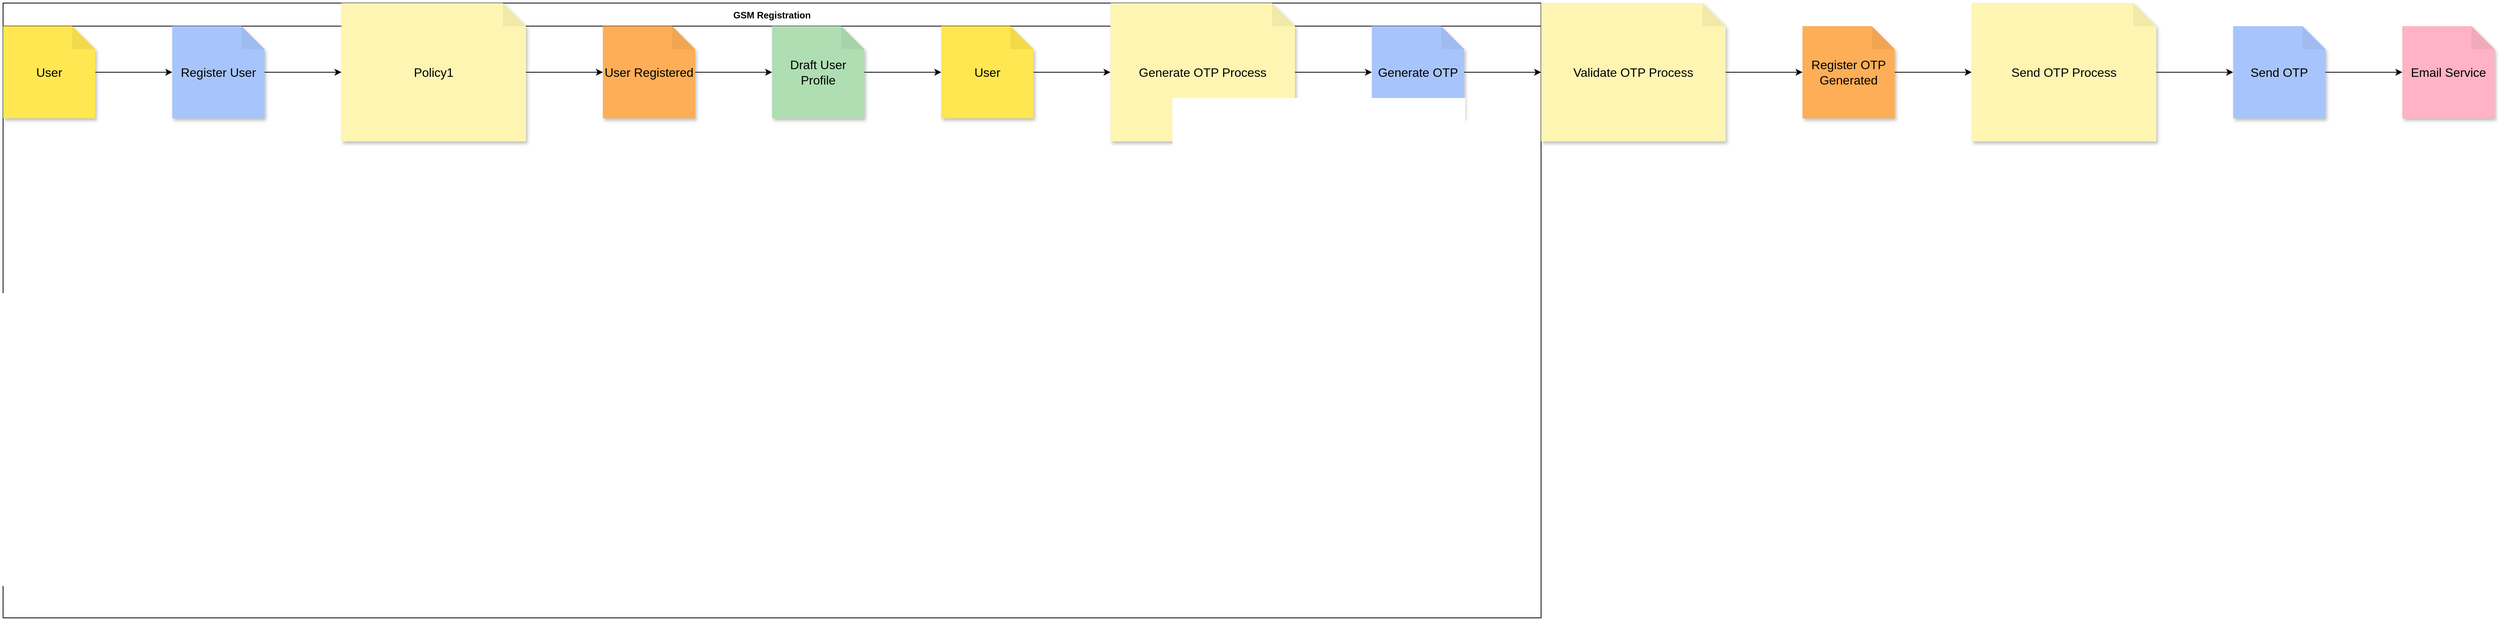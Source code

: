 <mxfile>
    <diagram id="NYfMO7FhcPSaHGrxNQuK" name="Page-1">
        <mxGraphModel dx="865" dy="735" grid="1" gridSize="10" guides="1" tooltips="1" connect="1" arrows="1" fold="1" page="1" pageScale="1" pageWidth="850" pageHeight="1100" math="0" shadow="0">
            <root>
                <mxCell id="0"/>
                <mxCell id="1" parent="0"/>
                <mxCell id="2" value="GSM Registration" style="swimlane;startSize=30;horizontal=1;" parent="1" vertex="1">
                    <mxGeometry y="240" width="2000" height="800" as="geometry"/>
                </mxCell>
                <mxCell id="3" value="User" style="shape=note;whiteSpace=wrap;html=1;backgroundOutline=1;darkOpacity=0.05;fillColor=#fee750;strokeColor=none;fontSize=16;fontStyle=0;rotation=0;shadow=1;" parent="2" vertex="1">
                    <mxGeometry y="30" width="120" height="120" as="geometry"/>
                </mxCell>
                <mxCell id="4" value="User" style="shape=note;whiteSpace=wrap;html=1;backgroundOutline=1;darkOpacity=0.05;fillColor=#fee750;strokeColor=none;fontSize=16;fontStyle=0;rotation=0;shadow=1;" parent="2" vertex="1">
                    <mxGeometry x="1220" y="30" width="120" height="120" as="geometry"/>
                </mxCell>
                <mxCell id="5" value="Draft User Profile" style="shape=note;whiteSpace=wrap;html=1;backgroundOutline=1;darkOpacity=0.05;fillColor=#b0deb3;strokeColor=none;fontSize=16;fontStyle=0;rotation=0;shadow=1;" parent="2" vertex="1">
                    <mxGeometry x="1000" y="30" width="120" height="120" as="geometry"/>
                </mxCell>
                <mxCell id="6" value="Register User" style="shape=note;whiteSpace=wrap;html=1;backgroundOutline=1;darkOpacity=0.05;fillColor=#a7c5fc;strokeColor=none;fontSize=16;fontStyle=0;rotation=0;shadow=1;" parent="2" vertex="1">
                    <mxGeometry x="220" y="30" width="120" height="120" as="geometry"/>
                </mxCell>
                <mxCell id="7" value="Policy1" style="shape=note;whiteSpace=wrap;html=1;backgroundOutline=1;darkOpacity=0.05;fillColor=#fef5b2;strokeColor=none;fontSize=16;fontStyle=0;rotation=0;shadow=1;" parent="2" vertex="1">
                    <mxGeometry x="440" width="240" height="180" as="geometry"/>
                </mxCell>
                <mxCell id="8" value="User Registered" style="shape=note;whiteSpace=wrap;html=1;backgroundOutline=1;darkOpacity=0.05;fillColor=#feae57;strokeColor=none;fontSize=16;fontStyle=0;rotation=0;shadow=1;" parent="2" vertex="1">
                    <mxGeometry x="780" y="30" width="120" height="120" as="geometry"/>
                </mxCell>
                <mxCell id="9" value="Generate OTP Process" style="shape=note;whiteSpace=wrap;html=1;backgroundOutline=1;darkOpacity=0.05;fillColor=#fef5b2;strokeColor=none;fontSize=16;fontStyle=0;rotation=0;shadow=1;" parent="2" vertex="1">
                    <mxGeometry x="1440" width="240" height="180" as="geometry"/>
                </mxCell>
                <mxCell id="10" value="Generate OTP" style="shape=note;whiteSpace=wrap;html=1;backgroundOutline=1;darkOpacity=0.05;fillColor=#a7c5fc;strokeColor=none;fontSize=16;fontStyle=0;rotation=0;shadow=1;" parent="2" vertex="1">
                    <mxGeometry x="1780" y="30" width="120" height="120" as="geometry"/>
                </mxCell>
                <mxCell id="11" value="Validate OTP Process" style="shape=note;whiteSpace=wrap;html=1;backgroundOutline=1;darkOpacity=0.05;fillColor=#fef5b2;strokeColor=none;fontSize=16;fontStyle=0;rotation=0;shadow=1;" parent="2" vertex="1">
                    <mxGeometry x="2000" width="240" height="180" as="geometry"/>
                </mxCell>
                <mxCell id="12" value="Register OTP Generated" style="shape=note;whiteSpace=wrap;html=1;backgroundOutline=1;darkOpacity=0.05;fillColor=#feae57;strokeColor=none;fontSize=16;fontStyle=0;rotation=0;shadow=1;" parent="2" vertex="1">
                    <mxGeometry x="2340" y="30" width="120" height="120" as="geometry"/>
                </mxCell>
                <mxCell id="13" value="Send OTP Process" style="shape=note;whiteSpace=wrap;html=1;backgroundOutline=1;darkOpacity=0.05;fillColor=#fef5b2;strokeColor=none;fontSize=16;fontStyle=0;rotation=0;shadow=1;" parent="2" vertex="1">
                    <mxGeometry x="2560" width="240" height="180" as="geometry"/>
                </mxCell>
                <mxCell id="14" value="Send OTP" style="shape=note;whiteSpace=wrap;html=1;backgroundOutline=1;darkOpacity=0.05;fillColor=#a7c5fc;strokeColor=none;fontSize=16;fontStyle=0;rotation=0;shadow=1;" parent="2" vertex="1">
                    <mxGeometry x="2900" y="30" width="120" height="120" as="geometry"/>
                </mxCell>
                <mxCell id="15" value="Email Service" style="shape=note;whiteSpace=wrap;html=1;backgroundOutline=1;darkOpacity=0.05;fillColor=#ffb3c5;strokeColor=none;fontSize=16;fontStyle=0;rotation=0;shadow=1;" parent="2" vertex="1">
                    <mxGeometry x="3120" y="30" width="120" height="120" as="geometry"/>
                </mxCell>
                <mxCell id="16" style="edgeStyle=orthogonalEdgeStyle;rounded=0;orthogonalLoop=1;jettySize=auto;html=1;noEdgeStyle=1;orthogonal=1;" parent="2" source="3" target="6" edge="1">
                    <mxGeometry relative="1" as="geometry">
                        <Array as="points">
                            <mxPoint x="132" y="90"/>
                            <mxPoint x="208" y="90"/>
                        </Array>
                    </mxGeometry>
                </mxCell>
                <mxCell id="17" style="edgeStyle=orthogonalEdgeStyle;rounded=0;orthogonalLoop=1;jettySize=auto;html=1;noEdgeStyle=1;orthogonal=1;" parent="2" source="6" target="7" edge="1">
                    <mxGeometry relative="1" as="geometry">
                        <Array as="points">
                            <mxPoint x="352" y="90"/>
                            <mxPoint x="428" y="90"/>
                        </Array>
                    </mxGeometry>
                </mxCell>
                <mxCell id="18" style="edgeStyle=orthogonalEdgeStyle;rounded=0;orthogonalLoop=1;jettySize=auto;html=1;noEdgeStyle=1;orthogonal=1;" parent="2" source="7" target="8" edge="1">
                    <mxGeometry relative="1" as="geometry">
                        <Array as="points">
                            <mxPoint x="692" y="90"/>
                            <mxPoint x="768" y="90"/>
                        </Array>
                    </mxGeometry>
                </mxCell>
                <mxCell id="19" style="edgeStyle=orthogonalEdgeStyle;rounded=0;orthogonalLoop=1;jettySize=auto;html=1;noEdgeStyle=1;orthogonal=1;" parent="2" source="8" target="5" edge="1">
                    <mxGeometry relative="1" as="geometry">
                        <Array as="points">
                            <mxPoint x="912" y="90"/>
                            <mxPoint x="988" y="90"/>
                        </Array>
                    </mxGeometry>
                </mxCell>
                <mxCell id="20" style="edgeStyle=orthogonalEdgeStyle;rounded=0;orthogonalLoop=1;jettySize=auto;html=1;noEdgeStyle=1;orthogonal=1;" parent="2" source="5" target="4" edge="1">
                    <mxGeometry relative="1" as="geometry">
                        <Array as="points">
                            <mxPoint x="1132" y="90"/>
                            <mxPoint x="1208" y="90"/>
                        </Array>
                    </mxGeometry>
                </mxCell>
                <mxCell id="21" style="edgeStyle=orthogonalEdgeStyle;rounded=0;orthogonalLoop=1;jettySize=auto;html=1;noEdgeStyle=1;orthogonal=1;" parent="2" source="4" target="9" edge="1">
                    <mxGeometry relative="1" as="geometry">
                        <Array as="points">
                            <mxPoint x="1352" y="90"/>
                            <mxPoint x="1428" y="90"/>
                        </Array>
                    </mxGeometry>
                </mxCell>
                <mxCell id="22" style="edgeStyle=orthogonalEdgeStyle;rounded=0;orthogonalLoop=1;jettySize=auto;html=1;noEdgeStyle=1;orthogonal=1;" parent="2" source="9" target="10" edge="1">
                    <mxGeometry relative="1" as="geometry">
                        <Array as="points">
                            <mxPoint x="1692" y="90"/>
                            <mxPoint x="1768" y="90"/>
                        </Array>
                    </mxGeometry>
                </mxCell>
                <mxCell id="23" style="edgeStyle=orthogonalEdgeStyle;rounded=0;orthogonalLoop=1;jettySize=auto;html=1;noEdgeStyle=1;orthogonal=1;" parent="2" source="10" target="11" edge="1">
                    <mxGeometry relative="1" as="geometry">
                        <Array as="points">
                            <mxPoint x="1912" y="90"/>
                            <mxPoint x="1988" y="90"/>
                        </Array>
                    </mxGeometry>
                </mxCell>
                <mxCell id="24" style="edgeStyle=orthogonalEdgeStyle;rounded=0;orthogonalLoop=1;jettySize=auto;html=1;noEdgeStyle=1;orthogonal=1;" parent="2" source="11" target="12" edge="1">
                    <mxGeometry relative="1" as="geometry">
                        <Array as="points">
                            <mxPoint x="2252" y="90"/>
                            <mxPoint x="2328" y="90"/>
                        </Array>
                    </mxGeometry>
                </mxCell>
                <mxCell id="25" style="edgeStyle=orthogonalEdgeStyle;rounded=0;orthogonalLoop=1;jettySize=auto;html=1;noEdgeStyle=1;orthogonal=1;" parent="2" source="12" target="13" edge="1">
                    <mxGeometry relative="1" as="geometry">
                        <Array as="points">
                            <mxPoint x="2472" y="90"/>
                            <mxPoint x="2548" y="90"/>
                        </Array>
                    </mxGeometry>
                </mxCell>
                <mxCell id="26" style="edgeStyle=orthogonalEdgeStyle;rounded=0;orthogonalLoop=1;jettySize=auto;html=1;noEdgeStyle=1;orthogonal=1;" parent="2" source="13" target="14" edge="1">
                    <mxGeometry relative="1" as="geometry">
                        <Array as="points">
                            <mxPoint x="2812" y="90"/>
                            <mxPoint x="2888" y="90"/>
                        </Array>
                    </mxGeometry>
                </mxCell>
                <mxCell id="27" style="edgeStyle=orthogonalEdgeStyle;rounded=0;orthogonalLoop=1;jettySize=auto;html=1;noEdgeStyle=1;orthogonal=1;" parent="2" source="14" target="15" edge="1">
                    <mxGeometry relative="1" as="geometry">
                        <Array as="points">
                            <mxPoint x="3032" y="90"/>
                            <mxPoint x="3108" y="90"/>
                        </Array>
                    </mxGeometry>
                </mxCell>
            </root>
        </mxGraphModel>
    </diagram>
</mxfile>